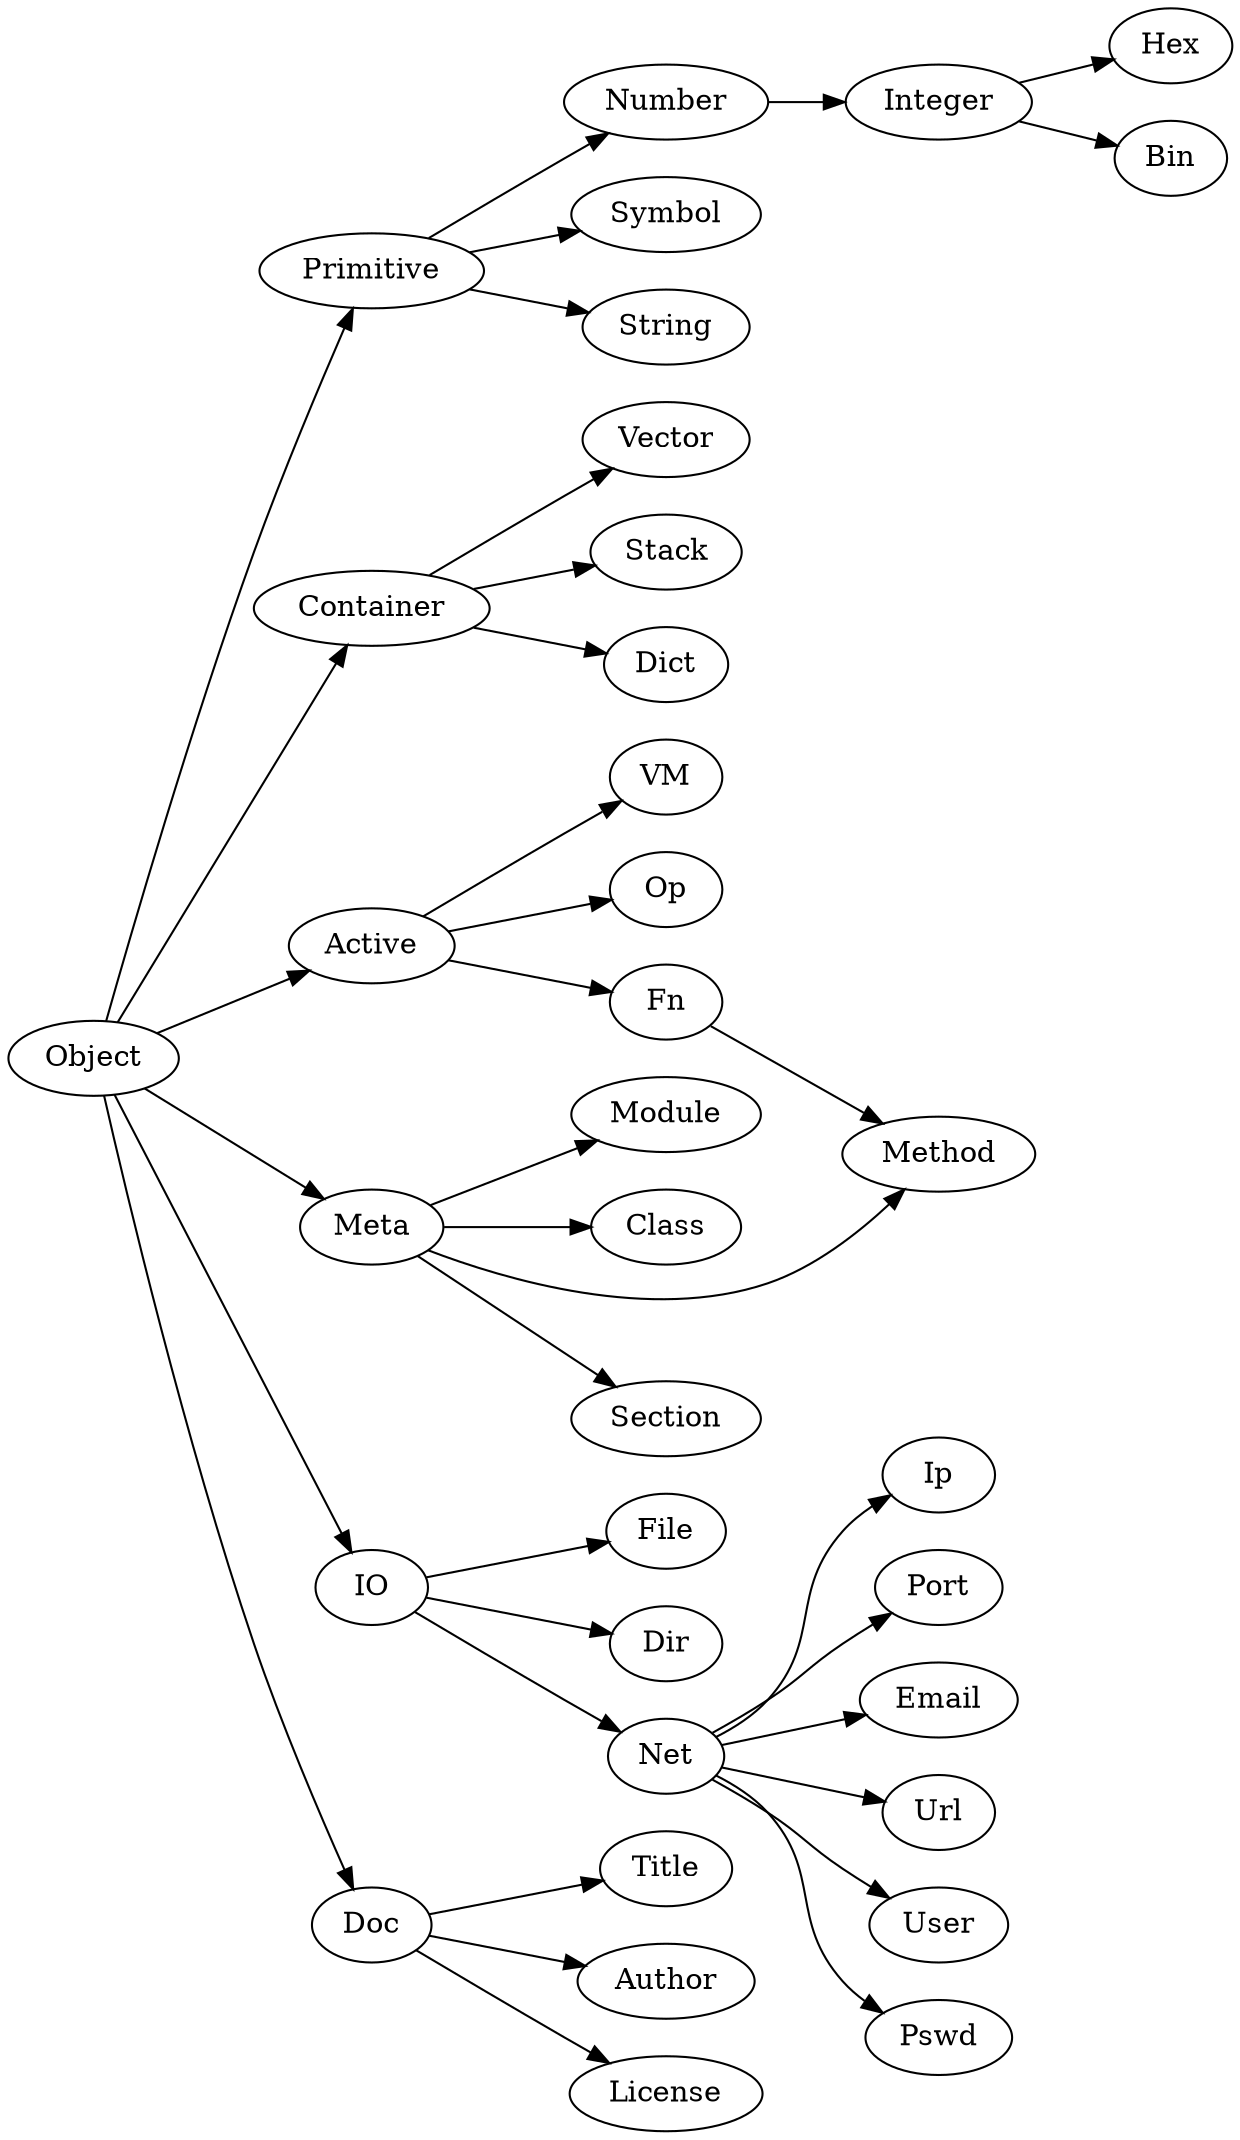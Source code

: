 digraph {
    rankdir=LR
    Object -> Primitive -> Number -> Integer -> Hex
    Integer -> Bin
    Primitive -> Symbol
    Primitive -> String
    Object -> Container -> Vector
    Container -> Stack
    Container -> Dict
    Object -> Active -> VM
    Active -> Op
    Active -> Fn
    Object -> Meta -> Module
    Meta -> Class
    Meta -> Method
    Meta -> Section
    Fn -> Method
    Object -> IO -> File
    IO -> Dir
    IO -> Net
    Net -> Ip
    Net -> Port
    Net -> Email
    Net -> Url
    Net -> User
    Net -> Pswd
    Object -> Doc
    Doc -> Title
    Doc -> Author
    Doc -> License
}